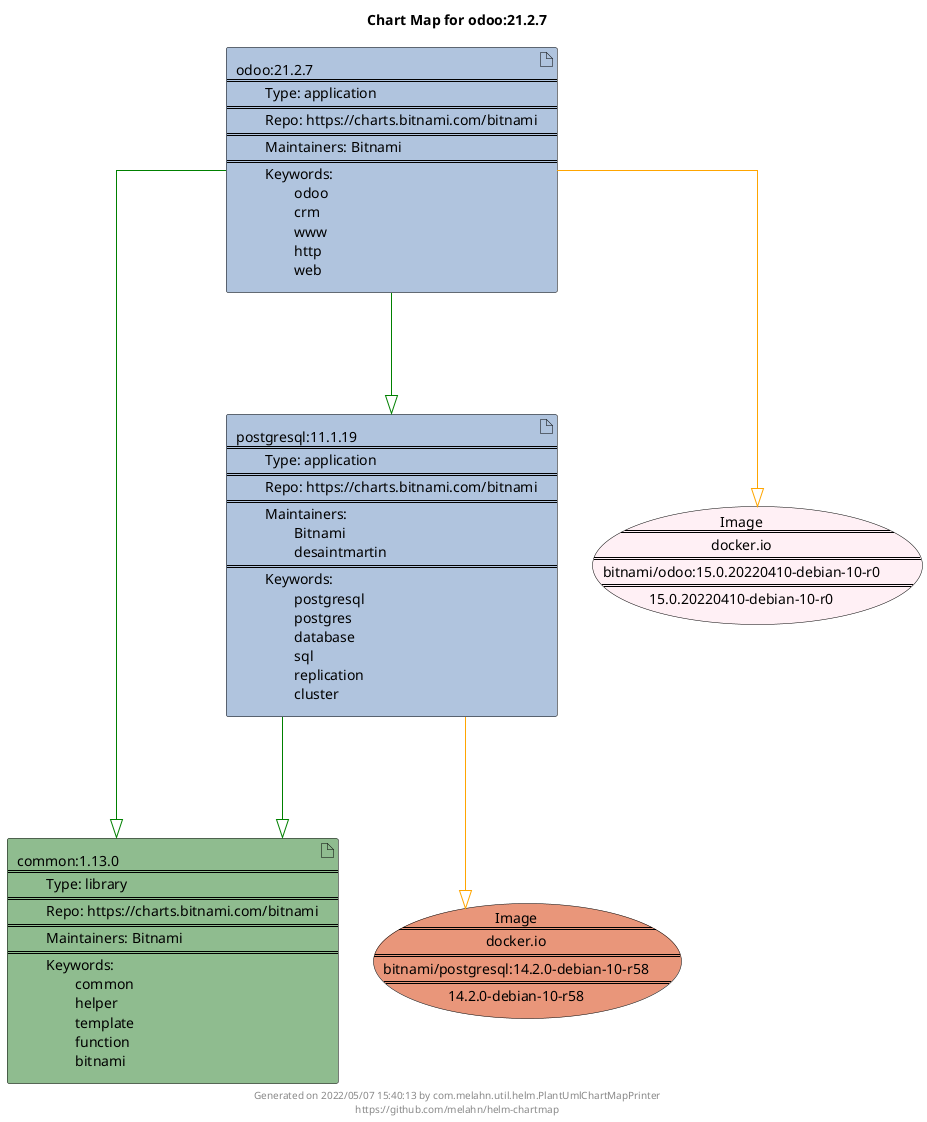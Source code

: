 @startuml
skinparam linetype ortho
skinparam backgroundColor white
skinparam usecaseBorderColor black
skinparam usecaseArrowColor LightSlateGray
skinparam artifactBorderColor black
skinparam artifactArrowColor LightSlateGray

title Chart Map for odoo:21.2.7

'There are 3 referenced Helm Charts
artifact "odoo:21.2.7\n====\n\tType: application\n====\n\tRepo: https://charts.bitnami.com/bitnami\n====\n\tMaintainers: Bitnami\n====\n\tKeywords: \n\t\todoo\n\t\tcrm\n\t\twww\n\t\thttp\n\t\tweb" as odoo_21_2_7 #LightSteelBlue
artifact "common:1.13.0\n====\n\tType: library\n====\n\tRepo: https://charts.bitnami.com/bitnami\n====\n\tMaintainers: Bitnami\n====\n\tKeywords: \n\t\tcommon\n\t\thelper\n\t\ttemplate\n\t\tfunction\n\t\tbitnami" as common_1_13_0 #DarkSeaGreen
artifact "postgresql:11.1.19\n====\n\tType: application\n====\n\tRepo: https://charts.bitnami.com/bitnami\n====\n\tMaintainers: \n\t\tBitnami\n\t\tdesaintmartin\n====\n\tKeywords: \n\t\tpostgresql\n\t\tpostgres\n\t\tdatabase\n\t\tsql\n\t\treplication\n\t\tcluster" as postgresql_11_1_19 #LightSteelBlue

'There are 2 referenced Docker Images
usecase "Image\n====\ndocker.io\n====\nbitnami/postgresql:14.2.0-debian-10-r58\n====\n14.2.0-debian-10-r58" as docker_io_bitnami_postgresql_14_2_0_debian_10_r58 #DarkSalmon
usecase "Image\n====\ndocker.io\n====\nbitnami/odoo:15.0.20220410-debian-10-r0\n====\n15.0.20220410-debian-10-r0" as docker_io_bitnami_odoo_15_0_20220410_debian_10_r0 #LavenderBlush

'Chart Dependencies
odoo_21_2_7--[#green]-|>postgresql_11_1_19
postgresql_11_1_19--[#green]-|>common_1_13_0
odoo_21_2_7--[#green]-|>common_1_13_0
odoo_21_2_7--[#orange]-|>docker_io_bitnami_odoo_15_0_20220410_debian_10_r0
postgresql_11_1_19--[#orange]-|>docker_io_bitnami_postgresql_14_2_0_debian_10_r58

center footer Generated on 2022/05/07 15:40:13 by com.melahn.util.helm.PlantUmlChartMapPrinter\nhttps://github.com/melahn/helm-chartmap
@enduml
